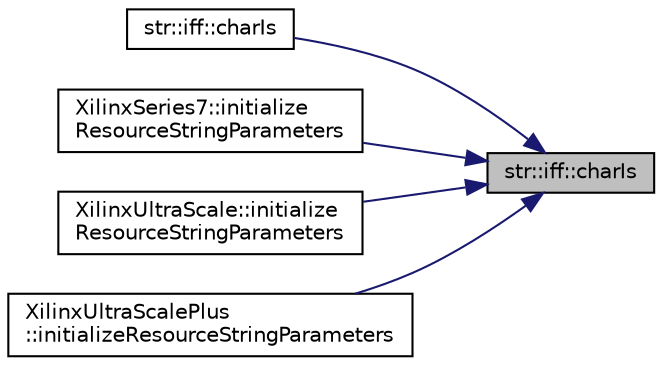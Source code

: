 digraph "str::iff::charIs"
{
 // INTERACTIVE_SVG=YES
 // LATEX_PDF_SIZE
  edge [fontname="Helvetica",fontsize="10",labelfontname="Helvetica",labelfontsize="10"];
  node [fontname="Helvetica",fontsize="10",shape=record];
  rankdir="RL";
  Node1 [label="str::iff::charIs",height=0.2,width=0.4,color="black", fillcolor="grey75", style="filled", fontcolor="black",tooltip="Returns false. End of recursion for template."];
  Node1 -> Node2 [dir="back",color="midnightblue",fontsize="10",style="solid",fontname="Helvetica"];
  Node2 [label="str::iff::charIs",height=0.2,width=0.4,color="black", fillcolor="white", style="filled",URL="$namespacestr_1_1iff.html#a18e085fdfebd73384c7a52e51217ae89",tooltip="Returns true if char checkedChar matches any of chars nextChar or restChars."];
  Node1 -> Node3 [dir="back",color="midnightblue",fontsize="10",style="solid",fontname="Helvetica"];
  Node3 [label="XilinxSeries7::initialize\lResourceStringParameters",height=0.2,width=0.4,color="black", fillcolor="white", style="filled",URL="$classXilinxSeries7.html#aac5e9625d788f518700d194fe0fb4a10",tooltip=" "];
  Node1 -> Node4 [dir="back",color="midnightblue",fontsize="10",style="solid",fontname="Helvetica"];
  Node4 [label="XilinxUltraScale::initialize\lResourceStringParameters",height=0.2,width=0.4,color="black", fillcolor="white", style="filled",URL="$classXilinxUltraScale.html#a5b099277c768a1fc55a573e2118e04f6",tooltip=" "];
  Node1 -> Node5 [dir="back",color="midnightblue",fontsize="10",style="solid",fontname="Helvetica"];
  Node5 [label="XilinxUltraScalePlus\l::initializeResourceStringParameters",height=0.2,width=0.4,color="black", fillcolor="white", style="filled",URL="$classXilinxUltraScalePlus.html#a871cdd6311a28677781ce340d4cb248e",tooltip=" "];
}
